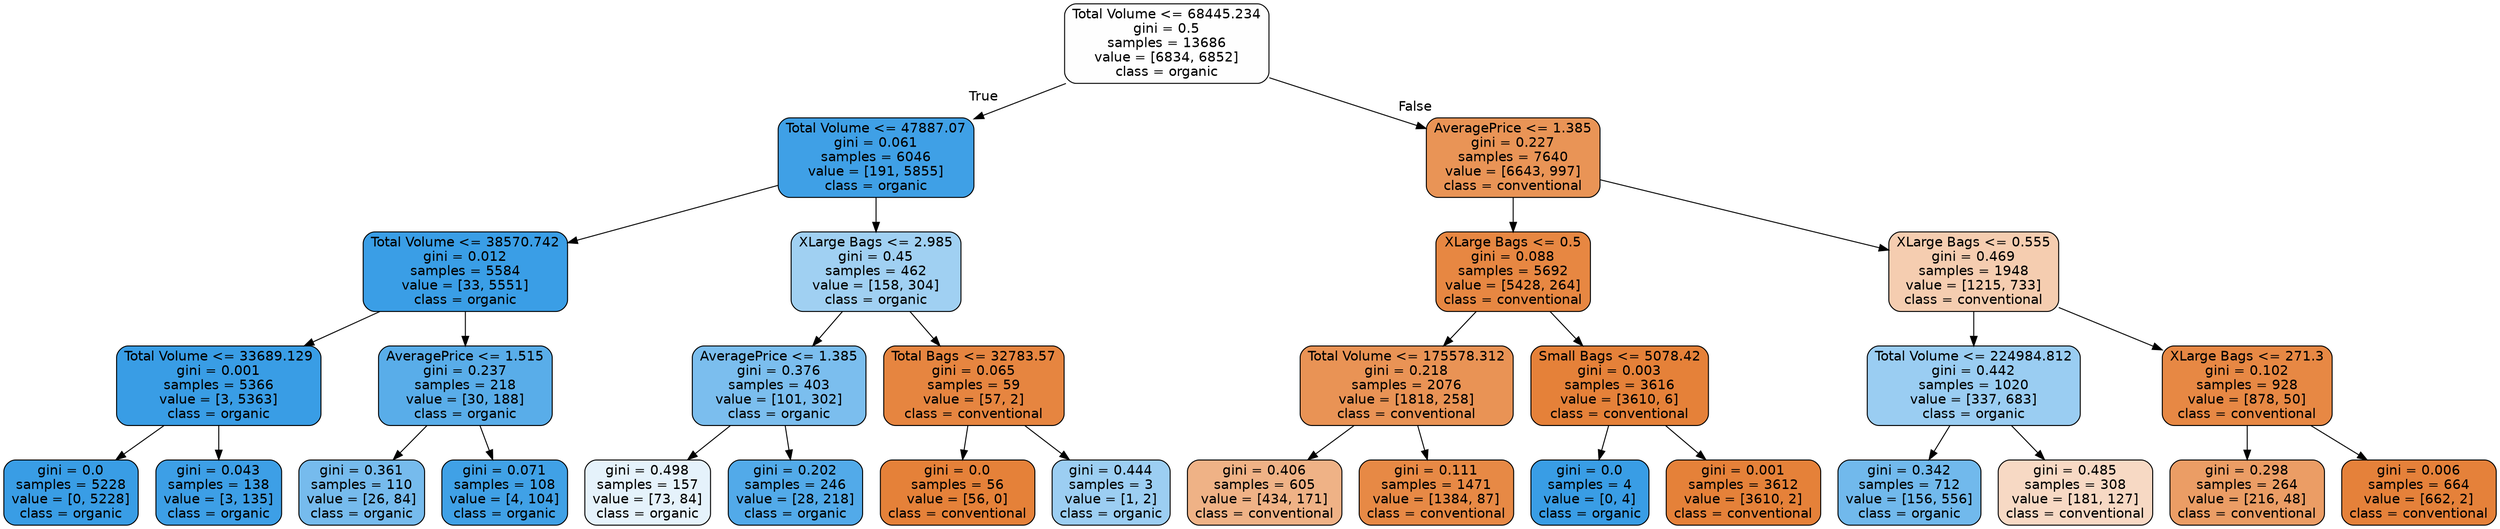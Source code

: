 digraph Tree {
node [shape=box, style="filled, rounded", color="black", fontname=helvetica] ;
edge [fontname=helvetica] ;
0 [label="Total Volume <= 68445.234\ngini = 0.5\nsamples = 13686\nvalue = [6834, 6852]\nclass = organic", fillcolor="#399de501"] ;
1 [label="Total Volume <= 47887.07\ngini = 0.061\nsamples = 6046\nvalue = [191, 5855]\nclass = organic", fillcolor="#399de5f7"] ;
0 -> 1 [labeldistance=2.5, labelangle=45, headlabel="True"] ;
2 [label="Total Volume <= 38570.742\ngini = 0.012\nsamples = 5584\nvalue = [33, 5551]\nclass = organic", fillcolor="#399de5fd"] ;
1 -> 2 ;
3 [label="Total Volume <= 33689.129\ngini = 0.001\nsamples = 5366\nvalue = [3, 5363]\nclass = organic", fillcolor="#399de5ff"] ;
2 -> 3 ;
4 [label="gini = 0.0\nsamples = 5228\nvalue = [0, 5228]\nclass = organic", fillcolor="#399de5ff"] ;
3 -> 4 ;
5 [label="gini = 0.043\nsamples = 138\nvalue = [3, 135]\nclass = organic", fillcolor="#399de5f9"] ;
3 -> 5 ;
6 [label="AveragePrice <= 1.515\ngini = 0.237\nsamples = 218\nvalue = [30, 188]\nclass = organic", fillcolor="#399de5d6"] ;
2 -> 6 ;
7 [label="gini = 0.361\nsamples = 110\nvalue = [26, 84]\nclass = organic", fillcolor="#399de5b0"] ;
6 -> 7 ;
8 [label="gini = 0.071\nsamples = 108\nvalue = [4, 104]\nclass = organic", fillcolor="#399de5f5"] ;
6 -> 8 ;
9 [label="XLarge Bags <= 2.985\ngini = 0.45\nsamples = 462\nvalue = [158, 304]\nclass = organic", fillcolor="#399de57a"] ;
1 -> 9 ;
10 [label="AveragePrice <= 1.385\ngini = 0.376\nsamples = 403\nvalue = [101, 302]\nclass = organic", fillcolor="#399de5aa"] ;
9 -> 10 ;
11 [label="gini = 0.498\nsamples = 157\nvalue = [73, 84]\nclass = organic", fillcolor="#399de521"] ;
10 -> 11 ;
12 [label="gini = 0.202\nsamples = 246\nvalue = [28, 218]\nclass = organic", fillcolor="#399de5de"] ;
10 -> 12 ;
13 [label="Total Bags <= 32783.57\ngini = 0.065\nsamples = 59\nvalue = [57, 2]\nclass = conventional", fillcolor="#e58139f6"] ;
9 -> 13 ;
14 [label="gini = 0.0\nsamples = 56\nvalue = [56, 0]\nclass = conventional", fillcolor="#e58139ff"] ;
13 -> 14 ;
15 [label="gini = 0.444\nsamples = 3\nvalue = [1, 2]\nclass = organic", fillcolor="#399de57f"] ;
13 -> 15 ;
16 [label="AveragePrice <= 1.385\ngini = 0.227\nsamples = 7640\nvalue = [6643, 997]\nclass = conventional", fillcolor="#e58139d9"] ;
0 -> 16 [labeldistance=2.5, labelangle=-45, headlabel="False"] ;
17 [label="XLarge Bags <= 0.5\ngini = 0.088\nsamples = 5692\nvalue = [5428, 264]\nclass = conventional", fillcolor="#e58139f3"] ;
16 -> 17 ;
18 [label="Total Volume <= 175578.312\ngini = 0.218\nsamples = 2076\nvalue = [1818, 258]\nclass = conventional", fillcolor="#e58139db"] ;
17 -> 18 ;
19 [label="gini = 0.406\nsamples = 605\nvalue = [434, 171]\nclass = conventional", fillcolor="#e581399b"] ;
18 -> 19 ;
20 [label="gini = 0.111\nsamples = 1471\nvalue = [1384, 87]\nclass = conventional", fillcolor="#e58139ef"] ;
18 -> 20 ;
21 [label="Small Bags <= 5078.42\ngini = 0.003\nsamples = 3616\nvalue = [3610, 6]\nclass = conventional", fillcolor="#e58139ff"] ;
17 -> 21 ;
22 [label="gini = 0.0\nsamples = 4\nvalue = [0, 4]\nclass = organic", fillcolor="#399de5ff"] ;
21 -> 22 ;
23 [label="gini = 0.001\nsamples = 3612\nvalue = [3610, 2]\nclass = conventional", fillcolor="#e58139ff"] ;
21 -> 23 ;
24 [label="XLarge Bags <= 0.555\ngini = 0.469\nsamples = 1948\nvalue = [1215, 733]\nclass = conventional", fillcolor="#e5813965"] ;
16 -> 24 ;
25 [label="Total Volume <= 224984.812\ngini = 0.442\nsamples = 1020\nvalue = [337, 683]\nclass = organic", fillcolor="#399de581"] ;
24 -> 25 ;
26 [label="gini = 0.342\nsamples = 712\nvalue = [156, 556]\nclass = organic", fillcolor="#399de5b7"] ;
25 -> 26 ;
27 [label="gini = 0.485\nsamples = 308\nvalue = [181, 127]\nclass = conventional", fillcolor="#e581394c"] ;
25 -> 27 ;
28 [label="XLarge Bags <= 271.3\ngini = 0.102\nsamples = 928\nvalue = [878, 50]\nclass = conventional", fillcolor="#e58139f0"] ;
24 -> 28 ;
29 [label="gini = 0.298\nsamples = 264\nvalue = [216, 48]\nclass = conventional", fillcolor="#e58139c6"] ;
28 -> 29 ;
30 [label="gini = 0.006\nsamples = 664\nvalue = [662, 2]\nclass = conventional", fillcolor="#e58139fe"] ;
28 -> 30 ;
}